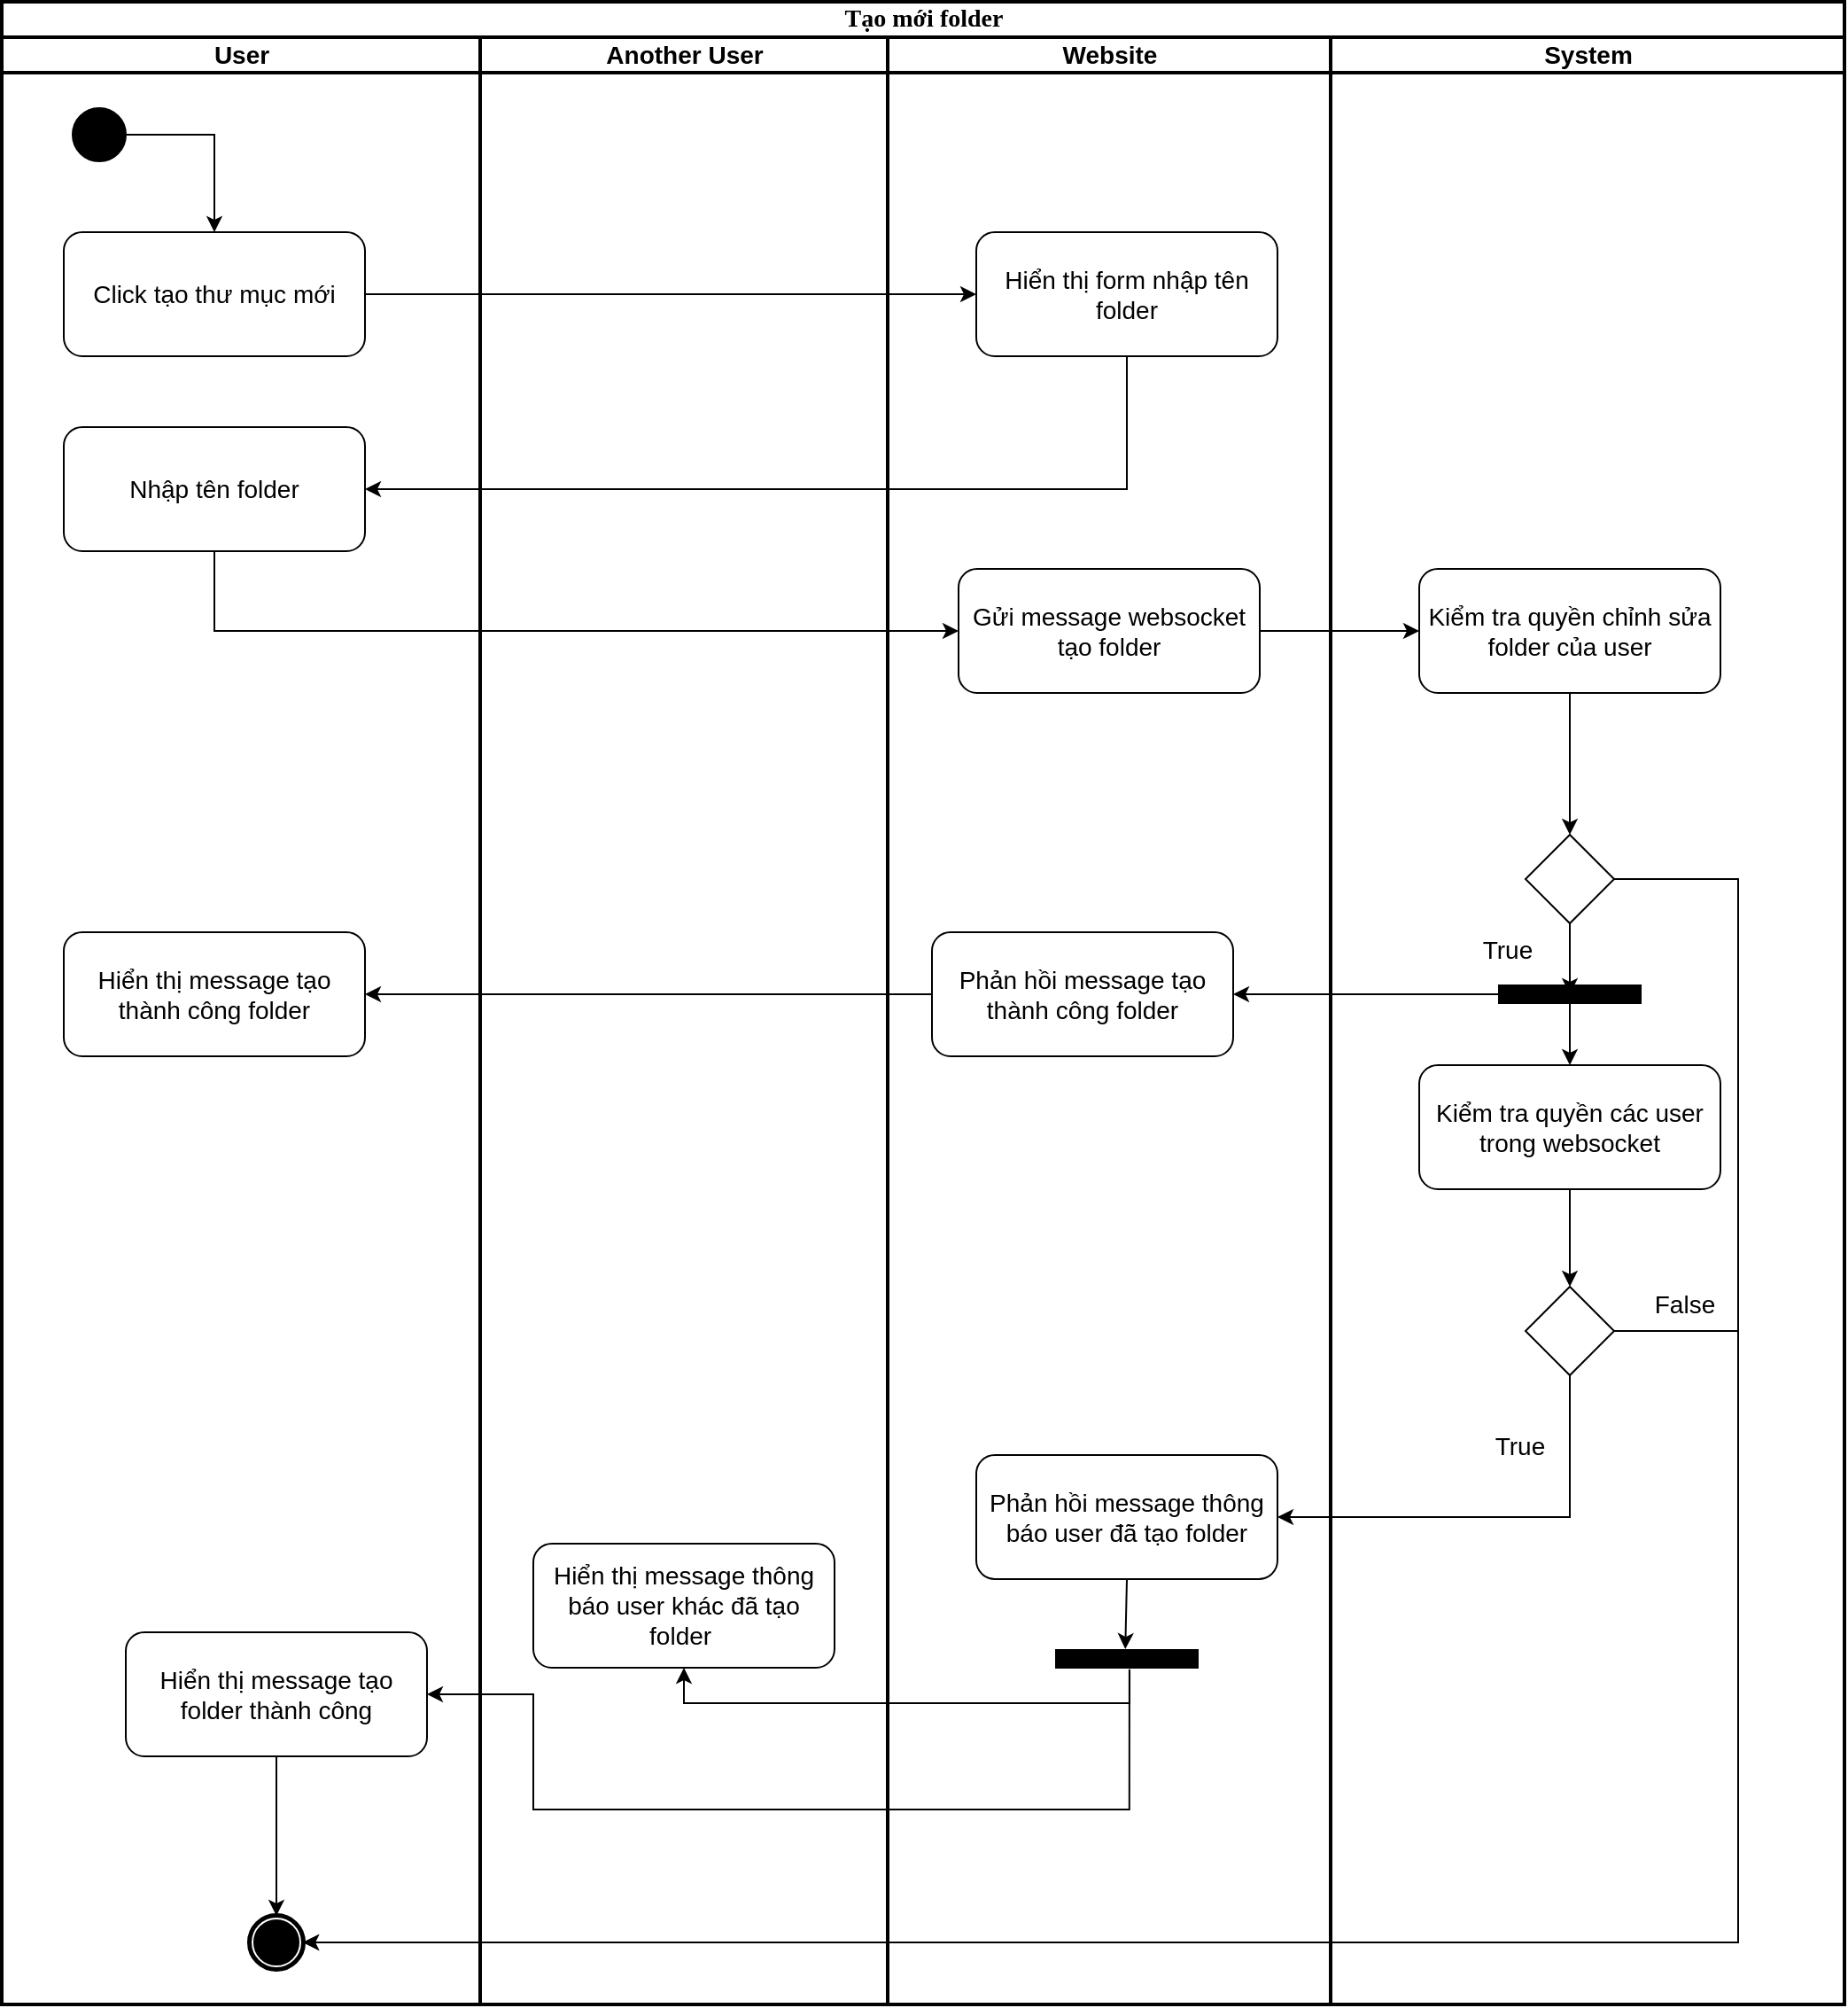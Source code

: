 <mxfile version="20.7.4" type="device"><diagram id="W5U2bCF3gZyxIBLtD_-H" name="Page-1"><mxGraphModel dx="2264" dy="836" grid="1" gridSize="10" guides="1" tooltips="1" connect="1" arrows="1" fold="1" page="1" pageScale="1" pageWidth="827" pageHeight="1169" math="0" shadow="0"><root><mxCell id="0"/><mxCell id="1" parent="0"/><mxCell id="CjMLYX1f2EAOrnKfzuMW-1" value="Tạo mới folder" style="swimlane;html=1;childLayout=stackLayout;startSize=20;rounded=0;shadow=0;comic=0;labelBackgroundColor=none;strokeWidth=2;fontFamily=Verdana;fontSize=14;align=center;" vertex="1" parent="1"><mxGeometry y="20" width="1040" height="1130" as="geometry"/></mxCell><mxCell id="CjMLYX1f2EAOrnKfzuMW-2" value="User" style="swimlane;html=1;startSize=20;strokeWidth=2;fontSize=14;" vertex="1" parent="CjMLYX1f2EAOrnKfzuMW-1"><mxGeometry y="20" width="270" height="1110" as="geometry"><mxRectangle y="20" width="40" height="660" as="alternateBounds"/></mxGeometry></mxCell><mxCell id="CjMLYX1f2EAOrnKfzuMW-3" value="" style="ellipse;whiteSpace=wrap;html=1;rounded=0;shadow=0;comic=0;labelBackgroundColor=none;strokeWidth=1;fillColor=#000000;fontFamily=Verdana;fontSize=14;align=center;" vertex="1" parent="CjMLYX1f2EAOrnKfzuMW-2"><mxGeometry x="40" y="40" width="30" height="30" as="geometry"/></mxCell><mxCell id="CjMLYX1f2EAOrnKfzuMW-4" value="&lt;span style=&quot;font-size: 14px;&quot;&gt;Click tạo thư mục mới&lt;/span&gt;" style="rounded=1;whiteSpace=wrap;html=1;fontSize=14;" vertex="1" parent="CjMLYX1f2EAOrnKfzuMW-2"><mxGeometry x="35" y="110" width="170" height="70" as="geometry"/></mxCell><mxCell id="CjMLYX1f2EAOrnKfzuMW-5" value="&lt;span style=&quot;font-size: 14px;&quot;&gt;Nhập tên folder&lt;/span&gt;" style="rounded=1;whiteSpace=wrap;html=1;fontSize=14;" vertex="1" parent="CjMLYX1f2EAOrnKfzuMW-2"><mxGeometry x="35" y="220" width="170" height="70" as="geometry"/></mxCell><mxCell id="CjMLYX1f2EAOrnKfzuMW-7" value="" style="edgeStyle=orthogonalEdgeStyle;rounded=0;orthogonalLoop=1;jettySize=auto;html=1;fontSize=14;exitX=1;exitY=0.5;exitDx=0;exitDy=0;entryX=0.5;entryY=0;entryDx=0;entryDy=0;" edge="1" parent="CjMLYX1f2EAOrnKfzuMW-2" source="CjMLYX1f2EAOrnKfzuMW-3" target="CjMLYX1f2EAOrnKfzuMW-4"><mxGeometry relative="1" as="geometry"><mxPoint x="190.0" y="155" as="sourcePoint"/><mxPoint x="540.0" y="155" as="targetPoint"/></mxGeometry></mxCell><mxCell id="CjMLYX1f2EAOrnKfzuMW-8" value="" style="shape=mxgraph.bpmn.shape;html=1;verticalLabelPosition=bottom;labelBackgroundColor=#ffffff;verticalAlign=top;perimeter=ellipsePerimeter;outline=end;symbol=terminate;rounded=0;shadow=0;comic=0;strokeWidth=1;fontFamily=Verdana;fontSize=14;align=center;" vertex="1" parent="CjMLYX1f2EAOrnKfzuMW-2"><mxGeometry x="140" y="1060" width="30" height="30" as="geometry"/></mxCell><mxCell id="CjMLYX1f2EAOrnKfzuMW-9" value="&lt;span style=&quot;font-size: 14px;&quot;&gt;Hiển thị message tạo folder thành công&lt;/span&gt;" style="rounded=1;whiteSpace=wrap;html=1;fontSize=14;" vertex="1" parent="CjMLYX1f2EAOrnKfzuMW-2"><mxGeometry x="70" y="900" width="170" height="70" as="geometry"/></mxCell><mxCell id="CjMLYX1f2EAOrnKfzuMW-11" value="" style="edgeStyle=orthogonalEdgeStyle;rounded=0;orthogonalLoop=1;jettySize=auto;html=1;fontSize=14;exitX=0.5;exitY=1;exitDx=0;exitDy=0;entryX=0.5;entryY=0;entryDx=0;entryDy=0;" edge="1" parent="CjMLYX1f2EAOrnKfzuMW-2" source="CjMLYX1f2EAOrnKfzuMW-9" target="CjMLYX1f2EAOrnKfzuMW-8"><mxGeometry relative="1" as="geometry"><mxPoint x="560" y="740" as="sourcePoint"/><mxPoint x="250" y="740" as="targetPoint"/></mxGeometry></mxCell><mxCell id="CjMLYX1f2EAOrnKfzuMW-44" value="&lt;span style=&quot;font-size: 14px;&quot;&gt;Hiển thị message tạo thành công folder&lt;/span&gt;" style="rounded=1;whiteSpace=wrap;html=1;fontSize=14;" vertex="1" parent="CjMLYX1f2EAOrnKfzuMW-2"><mxGeometry x="35" y="505" width="170" height="70" as="geometry"/></mxCell><mxCell id="CjMLYX1f2EAOrnKfzuMW-12" value="Another User" style="swimlane;html=1;startSize=20;strokeWidth=2;fontSize=14;" vertex="1" parent="CjMLYX1f2EAOrnKfzuMW-1"><mxGeometry x="270" y="20" width="230" height="1110" as="geometry"/></mxCell><mxCell id="CjMLYX1f2EAOrnKfzuMW-13" value="&lt;span style=&quot;font-size: 14px;&quot;&gt;Hiển thị message thông báo user khác đã tạo folder&amp;nbsp;&lt;/span&gt;" style="rounded=1;whiteSpace=wrap;html=1;fontSize=14;" vertex="1" parent="CjMLYX1f2EAOrnKfzuMW-12"><mxGeometry x="30" y="850" width="170" height="70" as="geometry"/></mxCell><mxCell id="CjMLYX1f2EAOrnKfzuMW-45" value="" style="edgeStyle=orthogonalEdgeStyle;rounded=0;orthogonalLoop=1;jettySize=auto;html=1;fontSize=14;entryX=1;entryY=0.5;entryDx=0;entryDy=0;exitX=0;exitY=0.5;exitDx=0;exitDy=0;" edge="1" parent="CjMLYX1f2EAOrnKfzuMW-1" source="CjMLYX1f2EAOrnKfzuMW-41" target="CjMLYX1f2EAOrnKfzuMW-44"><mxGeometry relative="1" as="geometry"><mxPoint x="855" y="570" as="sourcePoint"/><mxPoint x="705" y="570" as="targetPoint"/></mxGeometry></mxCell><mxCell id="CjMLYX1f2EAOrnKfzuMW-14" value="Website" style="swimlane;html=1;startSize=20;strokeWidth=2;fontSize=14;" vertex="1" parent="CjMLYX1f2EAOrnKfzuMW-1"><mxGeometry x="500" y="20" width="250" height="1110" as="geometry"/></mxCell><mxCell id="CjMLYX1f2EAOrnKfzuMW-15" value="&lt;span style=&quot;font-size: 14px;&quot;&gt;Hiển thị form nhập tên folder&lt;/span&gt;" style="rounded=1;whiteSpace=wrap;html=1;fontSize=14;" vertex="1" parent="CjMLYX1f2EAOrnKfzuMW-14"><mxGeometry x="50" y="110" width="170" height="70" as="geometry"/></mxCell><mxCell id="CjMLYX1f2EAOrnKfzuMW-16" value="&lt;span style=&quot;font-size: 14px;&quot;&gt;Gửi message websocket tạo folder&lt;/span&gt;" style="rounded=1;whiteSpace=wrap;html=1;fontSize=14;" vertex="1" parent="CjMLYX1f2EAOrnKfzuMW-14"><mxGeometry x="40" y="300" width="170" height="70" as="geometry"/></mxCell><mxCell id="CjMLYX1f2EAOrnKfzuMW-18" value="&lt;span style=&quot;font-size: 14px;&quot;&gt;Phản hồi message thông báo user đã tạo folder&lt;/span&gt;" style="rounded=1;whiteSpace=wrap;html=1;fontSize=14;" vertex="1" parent="CjMLYX1f2EAOrnKfzuMW-14"><mxGeometry x="50" y="800" width="170" height="70" as="geometry"/></mxCell><mxCell id="CjMLYX1f2EAOrnKfzuMW-19" value="" style="html=1;points=[];perimeter=orthogonalPerimeter;fontSize=12;direction=south;labelBackgroundColor=#000000;labelBorderColor=default;fillColor=#000000;" vertex="1" parent="CjMLYX1f2EAOrnKfzuMW-14"><mxGeometry x="95" y="910" width="80" height="10" as="geometry"/></mxCell><mxCell id="CjMLYX1f2EAOrnKfzuMW-20" value="" style="edgeStyle=orthogonalEdgeStyle;rounded=0;orthogonalLoop=1;jettySize=auto;html=1;fontSize=14;exitX=0.5;exitY=1;exitDx=0;exitDy=0;entryX=-0.048;entryY=0.511;entryDx=0;entryDy=0;entryPerimeter=0;" edge="1" parent="CjMLYX1f2EAOrnKfzuMW-14" source="CjMLYX1f2EAOrnKfzuMW-18" target="CjMLYX1f2EAOrnKfzuMW-19"><mxGeometry relative="1" as="geometry"><mxPoint x="405" y="765" as="sourcePoint"/><mxPoint x="145" y="910" as="targetPoint"/></mxGeometry></mxCell><mxCell id="CjMLYX1f2EAOrnKfzuMW-41" value="&lt;span style=&quot;font-size: 14px;&quot;&gt;Phản hồi message tạo thành công folder&lt;/span&gt;" style="rounded=1;whiteSpace=wrap;html=1;fontSize=14;" vertex="1" parent="CjMLYX1f2EAOrnKfzuMW-14"><mxGeometry x="25" y="505" width="170" height="70" as="geometry"/></mxCell><mxCell id="CjMLYX1f2EAOrnKfzuMW-21" value="" style="edgeStyle=orthogonalEdgeStyle;rounded=0;orthogonalLoop=1;jettySize=auto;html=1;fontSize=14;exitX=1;exitY=0.5;exitDx=0;exitDy=0;entryX=0;entryY=0.5;entryDx=0;entryDy=0;" edge="1" parent="CjMLYX1f2EAOrnKfzuMW-1" source="CjMLYX1f2EAOrnKfzuMW-4" target="CjMLYX1f2EAOrnKfzuMW-15"><mxGeometry relative="1" as="geometry"><mxPoint x="575.0" y="475" as="sourcePoint"/><mxPoint x="270" y="165" as="targetPoint"/></mxGeometry></mxCell><mxCell id="CjMLYX1f2EAOrnKfzuMW-22" value="" style="edgeStyle=orthogonalEdgeStyle;rounded=0;orthogonalLoop=1;jettySize=auto;html=1;fontSize=14;exitX=0.5;exitY=1;exitDx=0;exitDy=0;entryX=1;entryY=0.5;entryDx=0;entryDy=0;" edge="1" parent="CjMLYX1f2EAOrnKfzuMW-1" source="CjMLYX1f2EAOrnKfzuMW-15" target="CjMLYX1f2EAOrnKfzuMW-5"><mxGeometry relative="1" as="geometry"><mxPoint x="180.0" y="175" as="sourcePoint"/><mxPoint x="540.0" y="175" as="targetPoint"/></mxGeometry></mxCell><mxCell id="CjMLYX1f2EAOrnKfzuMW-23" value="" style="edgeStyle=orthogonalEdgeStyle;rounded=0;orthogonalLoop=1;jettySize=auto;html=1;fontSize=14;exitX=0.5;exitY=1;exitDx=0;exitDy=0;entryX=0;entryY=0.5;entryDx=0;entryDy=0;" edge="1" parent="CjMLYX1f2EAOrnKfzuMW-1" source="CjMLYX1f2EAOrnKfzuMW-5" target="CjMLYX1f2EAOrnKfzuMW-16"><mxGeometry relative="1" as="geometry"><mxPoint x="180.0" y="175" as="sourcePoint"/><mxPoint x="470" y="290" as="targetPoint"/></mxGeometry></mxCell><mxCell id="CjMLYX1f2EAOrnKfzuMW-24" value="" style="edgeStyle=orthogonalEdgeStyle;rounded=0;orthogonalLoop=1;jettySize=auto;html=1;fontSize=14;" edge="1" parent="CjMLYX1f2EAOrnKfzuMW-1" source="CjMLYX1f2EAOrnKfzuMW-16" target="CjMLYX1f2EAOrnKfzuMW-26"><mxGeometry relative="1" as="geometry"/></mxCell><mxCell id="CjMLYX1f2EAOrnKfzuMW-25" value="System" style="swimlane;html=1;startSize=20;strokeWidth=2;fontSize=14;" vertex="1" parent="CjMLYX1f2EAOrnKfzuMW-1"><mxGeometry x="750" y="20" width="290" height="1110" as="geometry"><mxRectangle x="720" y="20" width="40" height="660" as="alternateBounds"/></mxGeometry></mxCell><mxCell id="CjMLYX1f2EAOrnKfzuMW-26" value="&lt;span style=&quot;font-size: 14px;&quot;&gt;Kiểm tra quyền chỉnh sửa folder của user&lt;/span&gt;" style="rounded=1;whiteSpace=wrap;html=1;fontSize=14;" vertex="1" parent="CjMLYX1f2EAOrnKfzuMW-25"><mxGeometry x="50" y="300" width="170" height="70" as="geometry"/></mxCell><mxCell id="CjMLYX1f2EAOrnKfzuMW-27" value="" style="rhombus;whiteSpace=wrap;html=1;fontSize=14;" vertex="1" parent="CjMLYX1f2EAOrnKfzuMW-25"><mxGeometry x="110" y="705" width="50" height="50" as="geometry"/></mxCell><mxCell id="CjMLYX1f2EAOrnKfzuMW-28" value="True" style="text;html=1;strokeColor=none;fillColor=none;align=center;verticalAlign=middle;whiteSpace=wrap;rounded=0;fontSize=14;" vertex="1" parent="CjMLYX1f2EAOrnKfzuMW-25"><mxGeometry x="77" y="780" width="60" height="30" as="geometry"/></mxCell><mxCell id="CjMLYX1f2EAOrnKfzuMW-29" value="&lt;span style=&quot;font-size: 14px;&quot;&gt;Kiểm tra quyền các user trong websocket&lt;/span&gt;" style="rounded=1;whiteSpace=wrap;html=1;fontSize=14;" vertex="1" parent="CjMLYX1f2EAOrnKfzuMW-25"><mxGeometry x="50" y="580" width="170" height="70" as="geometry"/></mxCell><mxCell id="CjMLYX1f2EAOrnKfzuMW-31" value="" style="edgeStyle=orthogonalEdgeStyle;rounded=0;orthogonalLoop=1;jettySize=auto;html=1;fontSize=14;exitX=0.5;exitY=1;exitDx=0;exitDy=0;entryX=0.5;entryY=0;entryDx=0;entryDy=0;" edge="1" parent="CjMLYX1f2EAOrnKfzuMW-25" source="CjMLYX1f2EAOrnKfzuMW-29" target="CjMLYX1f2EAOrnKfzuMW-27"><mxGeometry relative="1" as="geometry"><mxPoint x="125" y="540" as="sourcePoint"/><mxPoint x="125" y="590" as="targetPoint"/></mxGeometry></mxCell><mxCell id="CjMLYX1f2EAOrnKfzuMW-32" value="False" style="text;html=1;strokeColor=none;fillColor=none;align=center;verticalAlign=middle;whiteSpace=wrap;rounded=0;fontSize=14;" vertex="1" parent="CjMLYX1f2EAOrnKfzuMW-25"><mxGeometry x="170" y="700" width="60" height="30" as="geometry"/></mxCell><mxCell id="CjMLYX1f2EAOrnKfzuMW-39" value="" style="rhombus;whiteSpace=wrap;html=1;fontSize=14;" vertex="1" parent="CjMLYX1f2EAOrnKfzuMW-25"><mxGeometry x="110" y="450" width="50" height="50" as="geometry"/></mxCell><mxCell id="CjMLYX1f2EAOrnKfzuMW-40" value="" style="edgeStyle=orthogonalEdgeStyle;rounded=0;orthogonalLoop=1;jettySize=auto;html=1;fontSize=14;entryX=0.5;entryY=0;entryDx=0;entryDy=0;exitX=0.5;exitY=1;exitDx=0;exitDy=0;" edge="1" parent="CjMLYX1f2EAOrnKfzuMW-25" source="CjMLYX1f2EAOrnKfzuMW-26" target="CjMLYX1f2EAOrnKfzuMW-39"><mxGeometry relative="1" as="geometry"><mxPoint x="-20" y="345" as="sourcePoint"/><mxPoint x="60" y="345" as="targetPoint"/></mxGeometry></mxCell><mxCell id="CjMLYX1f2EAOrnKfzuMW-43" value="True" style="text;html=1;strokeColor=none;fillColor=none;align=center;verticalAlign=middle;whiteSpace=wrap;rounded=0;fontSize=14;" vertex="1" parent="CjMLYX1f2EAOrnKfzuMW-25"><mxGeometry x="70" y="500" width="60" height="30" as="geometry"/></mxCell><mxCell id="CjMLYX1f2EAOrnKfzuMW-46" value="" style="html=1;points=[];perimeter=orthogonalPerimeter;fontSize=12;direction=south;labelBackgroundColor=#000000;labelBorderColor=default;fillColor=#000000;" vertex="1" parent="CjMLYX1f2EAOrnKfzuMW-25"><mxGeometry x="95" y="535" width="80" height="10" as="geometry"/></mxCell><mxCell id="CjMLYX1f2EAOrnKfzuMW-42" value="" style="edgeStyle=orthogonalEdgeStyle;rounded=0;orthogonalLoop=1;jettySize=auto;html=1;fontSize=14;entryX=0.5;entryY=0.5;entryDx=0;entryDy=0;exitX=0.5;exitY=1;exitDx=0;exitDy=0;entryPerimeter=0;" edge="1" parent="CjMLYX1f2EAOrnKfzuMW-25" source="CjMLYX1f2EAOrnKfzuMW-39" target="CjMLYX1f2EAOrnKfzuMW-46"><mxGeometry relative="1" as="geometry"><mxPoint x="145" y="380" as="sourcePoint"/><mxPoint x="145" y="460" as="targetPoint"/></mxGeometry></mxCell><mxCell id="CjMLYX1f2EAOrnKfzuMW-35" value="" style="edgeStyle=orthogonalEdgeStyle;rounded=0;orthogonalLoop=1;jettySize=auto;html=1;fontSize=14;exitX=0.5;exitY=1;exitDx=0;exitDy=0;entryX=1;entryY=0.5;entryDx=0;entryDy=0;" edge="1" parent="CjMLYX1f2EAOrnKfzuMW-1" source="CjMLYX1f2EAOrnKfzuMW-27" target="CjMLYX1f2EAOrnKfzuMW-18"><mxGeometry relative="1" as="geometry"><mxPoint x="840" y="760" as="sourcePoint"/><mxPoint x="780" y="890" as="targetPoint"/></mxGeometry></mxCell><mxCell id="CjMLYX1f2EAOrnKfzuMW-36" value="" style="edgeStyle=orthogonalEdgeStyle;rounded=0;orthogonalLoop=1;jettySize=auto;html=1;fontSize=14;exitX=1.165;exitY=0.481;exitDx=0;exitDy=0;entryX=0.5;entryY=1;entryDx=0;entryDy=0;exitPerimeter=0;" edge="1" parent="CjMLYX1f2EAOrnKfzuMW-1" source="CjMLYX1f2EAOrnKfzuMW-19" target="CjMLYX1f2EAOrnKfzuMW-13"><mxGeometry relative="1" as="geometry"><mxPoint x="615" y="900" as="sourcePoint"/><mxPoint x="615" y="940" as="targetPoint"/><Array as="points"><mxPoint x="607" y="960"/><mxPoint x="355" y="960"/></Array></mxGeometry></mxCell><mxCell id="CjMLYX1f2EAOrnKfzuMW-37" value="" style="edgeStyle=orthogonalEdgeStyle;rounded=0;orthogonalLoop=1;jettySize=auto;html=1;fontSize=14;exitX=1.083;exitY=0.482;exitDx=0;exitDy=0;entryX=1;entryY=0.5;entryDx=0;entryDy=0;exitPerimeter=0;" edge="1" parent="CjMLYX1f2EAOrnKfzuMW-1" source="CjMLYX1f2EAOrnKfzuMW-19" target="CjMLYX1f2EAOrnKfzuMW-9"><mxGeometry relative="1" as="geometry"><mxPoint x="616.52" y="951.65" as="sourcePoint"/><mxPoint x="365" y="950" as="targetPoint"/><Array as="points"><mxPoint x="636" y="1020"/><mxPoint x="300" y="1020"/><mxPoint x="300" y="955"/></Array></mxGeometry></mxCell><mxCell id="CjMLYX1f2EAOrnKfzuMW-38" value="" style="edgeStyle=orthogonalEdgeStyle;rounded=0;orthogonalLoop=1;jettySize=auto;html=1;fontSize=14;exitX=1;exitY=0.5;exitDx=0;exitDy=0;entryX=1;entryY=0.5;entryDx=0;entryDy=0;" edge="1" parent="CjMLYX1f2EAOrnKfzuMW-1" source="CjMLYX1f2EAOrnKfzuMW-27" target="CjMLYX1f2EAOrnKfzuMW-8"><mxGeometry relative="1" as="geometry"><mxPoint x="895" y="680" as="sourcePoint"/><mxPoint x="895" y="735" as="targetPoint"/><Array as="points"><mxPoint x="980" y="750"/><mxPoint x="980" y="1095"/></Array></mxGeometry></mxCell><mxCell id="CjMLYX1f2EAOrnKfzuMW-48" value="" style="edgeStyle=orthogonalEdgeStyle;rounded=0;orthogonalLoop=1;jettySize=auto;html=1;fontSize=14;exitX=1;exitY=0.5;exitDx=0;exitDy=0;entryX=1;entryY=0.5;entryDx=0;entryDy=0;" edge="1" parent="CjMLYX1f2EAOrnKfzuMW-1" source="CjMLYX1f2EAOrnKfzuMW-39" target="CjMLYX1f2EAOrnKfzuMW-8"><mxGeometry relative="1" as="geometry"><mxPoint x="895" y="400" as="sourcePoint"/><mxPoint x="980" y="500" as="targetPoint"/><Array as="points"><mxPoint x="980" y="495"/><mxPoint x="980" y="1095"/></Array></mxGeometry></mxCell><mxCell id="CjMLYX1f2EAOrnKfzuMW-54" value="" style="edgeStyle=orthogonalEdgeStyle;rounded=0;orthogonalLoop=1;jettySize=auto;html=1;entryX=1;entryY=0.5;entryDx=0;entryDy=0;" edge="1" parent="CjMLYX1f2EAOrnKfzuMW-1" source="CjMLYX1f2EAOrnKfzuMW-46" target="CjMLYX1f2EAOrnKfzuMW-41"><mxGeometry relative="1" as="geometry"><mxPoint x="765" y="560" as="targetPoint"/></mxGeometry></mxCell><mxCell id="CjMLYX1f2EAOrnKfzuMW-47" value="" style="edgeStyle=orthogonalEdgeStyle;rounded=0;orthogonalLoop=1;jettySize=auto;html=1;fontSize=14;entryX=0.5;entryY=0;entryDx=0;entryDy=0;" edge="1" parent="1" target="CjMLYX1f2EAOrnKfzuMW-29"><mxGeometry relative="1" as="geometry"><mxPoint x="890" y="585" as="sourcePoint"/><mxPoint x="895" y="590" as="targetPoint"/></mxGeometry></mxCell></root></mxGraphModel></diagram></mxfile>